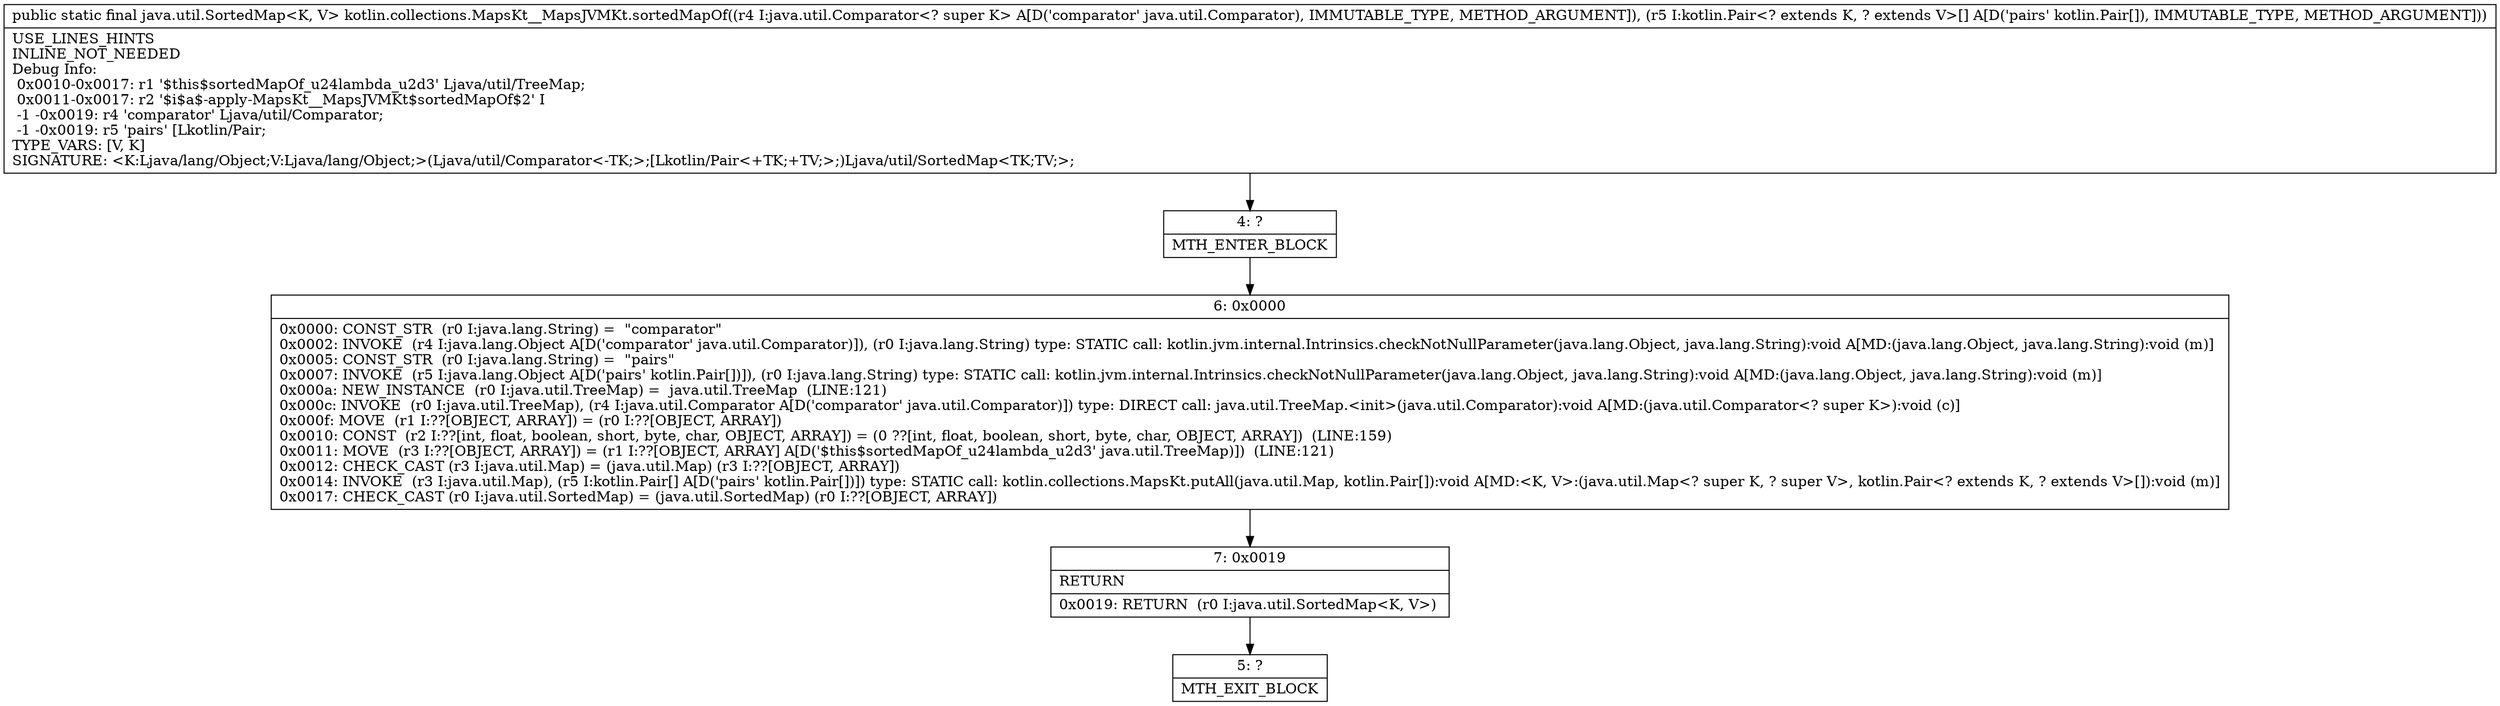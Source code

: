 digraph "CFG forkotlin.collections.MapsKt__MapsJVMKt.sortedMapOf(Ljava\/util\/Comparator;[Lkotlin\/Pair;)Ljava\/util\/SortedMap;" {
Node_4 [shape=record,label="{4\:\ ?|MTH_ENTER_BLOCK\l}"];
Node_6 [shape=record,label="{6\:\ 0x0000|0x0000: CONST_STR  (r0 I:java.lang.String) =  \"comparator\" \l0x0002: INVOKE  (r4 I:java.lang.Object A[D('comparator' java.util.Comparator)]), (r0 I:java.lang.String) type: STATIC call: kotlin.jvm.internal.Intrinsics.checkNotNullParameter(java.lang.Object, java.lang.String):void A[MD:(java.lang.Object, java.lang.String):void (m)]\l0x0005: CONST_STR  (r0 I:java.lang.String) =  \"pairs\" \l0x0007: INVOKE  (r5 I:java.lang.Object A[D('pairs' kotlin.Pair[])]), (r0 I:java.lang.String) type: STATIC call: kotlin.jvm.internal.Intrinsics.checkNotNullParameter(java.lang.Object, java.lang.String):void A[MD:(java.lang.Object, java.lang.String):void (m)]\l0x000a: NEW_INSTANCE  (r0 I:java.util.TreeMap) =  java.util.TreeMap  (LINE:121)\l0x000c: INVOKE  (r0 I:java.util.TreeMap), (r4 I:java.util.Comparator A[D('comparator' java.util.Comparator)]) type: DIRECT call: java.util.TreeMap.\<init\>(java.util.Comparator):void A[MD:(java.util.Comparator\<? super K\>):void (c)]\l0x000f: MOVE  (r1 I:??[OBJECT, ARRAY]) = (r0 I:??[OBJECT, ARRAY]) \l0x0010: CONST  (r2 I:??[int, float, boolean, short, byte, char, OBJECT, ARRAY]) = (0 ??[int, float, boolean, short, byte, char, OBJECT, ARRAY])  (LINE:159)\l0x0011: MOVE  (r3 I:??[OBJECT, ARRAY]) = (r1 I:??[OBJECT, ARRAY] A[D('$this$sortedMapOf_u24lambda_u2d3' java.util.TreeMap)])  (LINE:121)\l0x0012: CHECK_CAST (r3 I:java.util.Map) = (java.util.Map) (r3 I:??[OBJECT, ARRAY]) \l0x0014: INVOKE  (r3 I:java.util.Map), (r5 I:kotlin.Pair[] A[D('pairs' kotlin.Pair[])]) type: STATIC call: kotlin.collections.MapsKt.putAll(java.util.Map, kotlin.Pair[]):void A[MD:\<K, V\>:(java.util.Map\<? super K, ? super V\>, kotlin.Pair\<? extends K, ? extends V\>[]):void (m)]\l0x0017: CHECK_CAST (r0 I:java.util.SortedMap) = (java.util.SortedMap) (r0 I:??[OBJECT, ARRAY]) \l}"];
Node_7 [shape=record,label="{7\:\ 0x0019|RETURN\l|0x0019: RETURN  (r0 I:java.util.SortedMap\<K, V\>) \l}"];
Node_5 [shape=record,label="{5\:\ ?|MTH_EXIT_BLOCK\l}"];
MethodNode[shape=record,label="{public static final java.util.SortedMap\<K, V\> kotlin.collections.MapsKt__MapsJVMKt.sortedMapOf((r4 I:java.util.Comparator\<? super K\> A[D('comparator' java.util.Comparator), IMMUTABLE_TYPE, METHOD_ARGUMENT]), (r5 I:kotlin.Pair\<? extends K, ? extends V\>[] A[D('pairs' kotlin.Pair[]), IMMUTABLE_TYPE, METHOD_ARGUMENT]))  | USE_LINES_HINTS\lINLINE_NOT_NEEDED\lDebug Info:\l  0x0010\-0x0017: r1 '$this$sortedMapOf_u24lambda_u2d3' Ljava\/util\/TreeMap;\l  0x0011\-0x0017: r2 '$i$a$\-apply\-MapsKt__MapsJVMKt$sortedMapOf$2' I\l  \-1 \-0x0019: r4 'comparator' Ljava\/util\/Comparator;\l  \-1 \-0x0019: r5 'pairs' [Lkotlin\/Pair;\lTYPE_VARS: [V, K]\lSIGNATURE: \<K:Ljava\/lang\/Object;V:Ljava\/lang\/Object;\>(Ljava\/util\/Comparator\<\-TK;\>;[Lkotlin\/Pair\<+TK;+TV;\>;)Ljava\/util\/SortedMap\<TK;TV;\>;\l}"];
MethodNode -> Node_4;Node_4 -> Node_6;
Node_6 -> Node_7;
Node_7 -> Node_5;
}

